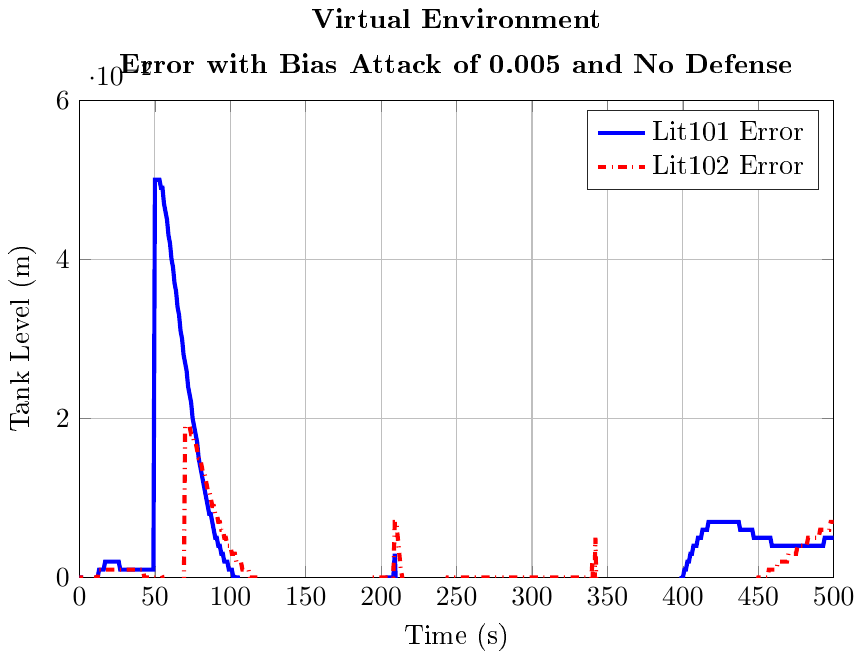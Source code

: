 % This file was created by matlab2tikz.
%
\documentclass[tikz]{standalone}
\usepackage[T1]{fontenc}
\usepackage[utf8]{inputenc}
\usepackage{pgfplots}
\usepackage{grffile}
\pgfplotsset{compat=newest}
\usetikzlibrary{plotmarks}
\usepgfplotslibrary{patchplots}
\usepackage{amsmath}

\begin{document}
\begin{tikzpicture}

\begin{axis}[%
width=0.79\columnwidth,
height=0.5\columnwidth,
at={(0\columnwidth,0\columnwidth)},
scale only axis,
xmin=0,
xmax=500,
xlabel={Time (s)},
xmajorgrids,
ymin=0,
ymax=0.06,
ylabel={Tank Level (m)},
ymajorgrids,
axis background/.style={fill=white},
title style={font=\bfseries,align=center},
title={Virtual Environment\\[1ex]Error with Bias Attack of 0.005 and No Defense},
legend style={legend cell align=left,align=left,draw=white!15!black}
]
\addplot [color=blue,solid,line width=1.5pt]
  table[row sep=crcr]{%
0	0\\
1	0\\
2	-0.01\\
3	-0.011\\
4	-0.009\\
5	-0.007\\
6	-0.005\\
7	-0.004\\
8	-0.003\\
9	-0.002\\
10	-0.001\\
11	-0.0\\
12	0.0\\
13	0.001\\
14	0.001\\
15	0.001\\
16	0.001\\
17	0.002\\
18	0.002\\
19	0.002\\
20	0.002\\
21	0.002\\
22	0.002\\
23	0.002\\
24	0.002\\
25	0.002\\
26	0.002\\
27	0.001\\
28	0.001\\
29	0.001\\
30	0.001\\
31	0.001\\
32	0.001\\
33	0.001\\
34	0.001\\
35	0.001\\
36	0.001\\
37	0.001\\
38	0.001\\
39	0.001\\
40	0.001\\
41	0.001\\
42	0.001\\
43	0.001\\
44	0.001\\
45	0.001\\
46	0.001\\
47	0.001\\
48	0.001\\
49	0.001\\
50	0.05\\
51	0.05\\
52	0.05\\
53	0.05\\
54	0.049\\
55	0.049\\
56	0.047\\
57	0.046\\
58	0.045\\
59	0.043\\
60	0.042\\
61	0.04\\
62	0.039\\
63	0.037\\
64	0.036\\
65	0.034\\
66	0.033\\
67	0.031\\
68	0.03\\
69	0.028\\
70	0.027\\
71	0.026\\
72	0.024\\
73	0.023\\
74	0.022\\
75	0.02\\
76	0.019\\
77	0.018\\
78	0.017\\
79	0.015\\
80	0.014\\
81	0.013\\
82	0.012\\
83	0.011\\
84	0.01\\
85	0.009\\
86	0.008\\
87	0.008\\
88	0.007\\
89	0.006\\
90	0.005\\
91	0.005\\
92	0.004\\
93	0.004\\
94	0.003\\
95	0.003\\
96	0.002\\
97	0.002\\
98	0.002\\
99	0.001\\
100	0.001\\
101	0.001\\
102	0.0\\
103	8.534e-05\\
104	-0.0\\
105	-0.0\\
106	-0.001\\
107	-0.001\\
108	-0.001\\
109	-0.001\\
110	-0.001\\
111	-0.001\\
112	-0.001\\
113	-0.001\\
114	-0.002\\
115	-0.002\\
116	-0.002\\
117	-0.002\\
118	-0.002\\
119	-0.002\\
120	-0.002\\
121	-0.002\\
122	-0.002\\
123	-0.002\\
124	-0.002\\
125	-0.002\\
126	-0.002\\
127	-0.002\\
128	-0.002\\
129	-0.002\\
130	-0.002\\
131	-0.002\\
132	-0.002\\
133	-0.002\\
134	-0.002\\
135	-0.002\\
136	-0.002\\
137	-0.002\\
138	-0.002\\
139	-0.002\\
140	-0.002\\
141	-0.002\\
142	-0.002\\
143	-0.002\\
144	-0.002\\
145	-0.002\\
146	-0.002\\
147	-0.002\\
148	-0.002\\
149	-0.002\\
150	-0.002\\
151	-0.002\\
152	-0.002\\
153	-0.002\\
154	-0.001\\
155	-0.001\\
156	-0.001\\
157	-0.001\\
158	-0.001\\
159	-0.001\\
160	-0.001\\
161	-0.001\\
162	-0.001\\
163	-0.001\\
164	-0.001\\
165	-0.001\\
166	-0.001\\
167	-0.001\\
168	-0.001\\
169	-0.001\\
170	-0.001\\
171	-0.001\\
172	-0.001\\
173	-0.001\\
174	-0.001\\
175	-0.001\\
176	-0.001\\
177	-0.001\\
178	-0.001\\
179	-0.001\\
180	-0.001\\
181	-0.001\\
182	-0.001\\
183	-0.001\\
184	-0.001\\
185	-0.001\\
186	-0.001\\
187	-0.001\\
188	-0.001\\
189	-0.001\\
190	-0.001\\
191	-0.001\\
192	-0.001\\
193	-0.001\\
194	-0.001\\
195	-0.001\\
196	-0.001\\
197	-0.001\\
198	-0.001\\
199	-0.001\\
200	-0.001\\
201	-0.001\\
202	-0.001\\
203	-0.001\\
204	-0.0\\
205	-0.0\\
206	-0.0\\
207	-0.0\\
208	-0.0\\
209	0.003\\
210	-0.002\\
211	-0.01\\
212	-0.017\\
213	-0.023\\
214	-0.028\\
215	-0.032\\
216	-0.036\\
217	-0.039\\
218	-0.042\\
219	-0.044\\
220	-0.046\\
221	-0.048\\
222	-0.05\\
223	-0.051\\
224	-0.052\\
225	-0.053\\
226	-0.053\\
227	-0.054\\
228	-0.054\\
229	-0.055\\
230	-0.055\\
231	-0.055\\
232	-0.055\\
233	-0.056\\
234	-0.056\\
235	-0.056\\
236	-0.056\\
237	-0.056\\
238	-0.056\\
239	-0.056\\
240	-0.056\\
241	-0.056\\
242	-0.055\\
243	-0.055\\
244	-0.055\\
245	-0.055\\
246	-0.055\\
247	-0.055\\
248	-0.055\\
249	-0.055\\
250	-0.055\\
251	-0.054\\
252	-0.054\\
253	-0.054\\
254	-0.054\\
255	-0.054\\
256	-0.054\\
257	-0.054\\
258	-0.054\\
259	-0.054\\
260	-0.053\\
261	-0.053\\
262	-0.053\\
263	-0.053\\
264	-0.053\\
265	-0.053\\
266	-0.053\\
267	-0.053\\
268	-0.053\\
269	-0.053\\
270	-0.052\\
271	-0.052\\
272	-0.052\\
273	-0.052\\
274	-0.052\\
275	-0.052\\
276	-0.052\\
277	-0.052\\
278	-0.052\\
279	-0.052\\
280	-0.052\\
281	-0.052\\
282	-0.052\\
283	-0.052\\
284	-0.052\\
285	-0.051\\
286	-0.051\\
287	-0.051\\
288	-0.051\\
289	-0.051\\
290	-0.051\\
291	-0.051\\
292	-0.051\\
293	-0.051\\
294	-0.051\\
295	-0.051\\
296	-0.051\\
297	-0.051\\
298	-0.051\\
299	-0.051\\
300	-0.051\\
301	-0.051\\
302	-0.051\\
303	-0.051\\
304	-0.051\\
305	-0.051\\
306	-0.051\\
307	-0.051\\
308	-0.051\\
309	-0.051\\
310	-0.051\\
311	-0.051\\
312	-0.051\\
313	-0.051\\
314	-0.051\\
315	-0.051\\
316	-0.051\\
317	-0.051\\
318	-0.051\\
319	-0.051\\
320	-0.051\\
321	-0.051\\
322	-0.051\\
323	-0.051\\
324	-0.05\\
325	-0.05\\
326	-0.05\\
327	-0.05\\
328	-0.05\\
329	-0.05\\
330	-0.05\\
331	-0.05\\
332	-0.05\\
333	-0.05\\
334	-0.05\\
335	-0.05\\
336	-0.05\\
337	-0.051\\
338	-0.05\\
339	-0.051\\
340	-0.048\\
341	-0.056\\
342	-0.045\\
343	-0.055\\
344	-0.056\\
345	-0.056\\
346	-0.055\\
347	-0.055\\
348	-0.053\\
349	-0.052\\
350	-0.101\\
351	-0.102\\
352	-0.099\\
353	-0.103\\
354	-0.111\\
355	-0.097\\
356	-0.093\\
357	-0.092\\
358	-0.091\\
359	-0.09\\
360	-0.089\\
361	-0.088\\
362	-0.086\\
363	-0.085\\
364	-0.084\\
365	-0.082\\
366	-0.081\\
367	-0.08\\
368	-0.078\\
369	-0.077\\
370	-0.075\\
371	-0.074\\
372	-0.073\\
373	-0.072\\
374	-0.07\\
375	-0.072\\
376	-0.065\\
377	-0.057\\
378	-0.049\\
379	-0.042\\
380	-0.036\\
381	-0.031\\
382	-0.027\\
383	-0.023\\
384	-0.02\\
385	-0.017\\
386	-0.014\\
387	-0.012\\
388	-0.011\\
389	-0.009\\
390	-0.008\\
391	-0.006\\
392	-0.005\\
393	-0.004\\
394	-0.003\\
395	-0.002\\
396	-0.002\\
397	-0.001\\
398	-0.001\\
399	-3.848e-05\\
400	0.0\\
401	0.001\\
402	0.001\\
403	0.002\\
404	0.002\\
405	0.003\\
406	0.003\\
407	0.004\\
408	0.004\\
409	0.004\\
410	0.005\\
411	0.005\\
412	0.005\\
413	0.006\\
414	0.006\\
415	0.006\\
416	0.006\\
417	0.007\\
418	0.007\\
419	0.007\\
420	0.007\\
421	0.007\\
422	0.007\\
423	0.007\\
424	0.007\\
425	0.007\\
426	0.007\\
427	0.007\\
428	0.007\\
429	0.007\\
430	0.007\\
431	0.007\\
432	0.007\\
433	0.007\\
434	0.007\\
435	0.007\\
436	0.007\\
437	0.007\\
438	0.006\\
439	0.006\\
440	0.006\\
441	0.006\\
442	0.006\\
443	0.006\\
444	0.006\\
445	0.006\\
446	0.006\\
447	0.005\\
448	0.005\\
449	0.005\\
450	0.005\\
451	0.005\\
452	0.005\\
453	0.005\\
454	0.005\\
455	0.005\\
456	0.005\\
457	0.005\\
458	0.005\\
459	0.004\\
460	0.004\\
461	0.004\\
462	0.004\\
463	0.004\\
464	0.004\\
465	0.004\\
466	0.004\\
467	0.004\\
468	0.004\\
469	0.004\\
470	0.004\\
471	0.004\\
472	0.004\\
473	0.004\\
474	0.004\\
475	0.004\\
476	0.004\\
477	0.004\\
478	0.004\\
479	0.004\\
480	0.004\\
481	0.004\\
482	0.004\\
483	0.004\\
484	0.004\\
485	0.004\\
486	0.004\\
487	0.004\\
488	0.004\\
489	0.004\\
490	0.004\\
491	0.004\\
492	0.004\\
493	0.004\\
494	0.005\\
495	0.005\\
496	0.005\\
497	0.005\\
498	0.005\\
499	0.005\\
500	0.005\\
};
\addlegendentry{Lit101 Error};

\addplot [color=red,dashdotted,line width=1.5pt]
  table[row sep=crcr]{%
0	0\\
1	0\\
2	-0.008\\
3	-0.009\\
4	-0.007\\
5	-0.006\\
6	-0.004\\
7	-0.003\\
8	-0.002\\
9	-0.001\\
10	-0.001\\
11	-0.0\\
12	0.0\\
13	0.001\\
14	0.001\\
15	0.001\\
16	0.001\\
17	0.001\\
18	0.001\\
19	0.001\\
20	0.001\\
21	0.001\\
22	0.001\\
23	0.001\\
24	0.001\\
25	0.001\\
26	0.001\\
27	0.001\\
28	0.001\\
29	0.001\\
30	0.001\\
31	0.001\\
32	0.001\\
33	0.001\\
34	0.001\\
35	0.001\\
36	0.001\\
37	0.001\\
38	0.001\\
39	0.001\\
40	0.001\\
41	0.001\\
42	0.001\\
43	0.0\\
44	0.0\\
45	0.0\\
46	0.0\\
47	0.0\\
48	0.0\\
49	0.0\\
50	0.0\\
51	0.0\\
52	0.0\\
53	0.0\\
54	-7.276e-05\\
55	-0.0\\
56	-0.001\\
57	-0.001\\
58	-0.002\\
59	-0.002\\
60	-0.003\\
61	-0.003\\
62	-0.003\\
63	-0.004\\
64	-0.004\\
65	-0.004\\
66	-0.005\\
67	-0.005\\
68	-0.005\\
69	-0.006\\
70	0.019\\
71	0.019\\
72	0.019\\
73	0.019\\
74	0.018\\
75	0.018\\
76	0.017\\
77	0.017\\
78	0.016\\
79	0.015\\
80	0.015\\
81	0.014\\
82	0.013\\
83	0.013\\
84	0.012\\
85	0.011\\
86	0.011\\
87	0.01\\
88	0.009\\
89	0.009\\
90	0.008\\
91	0.008\\
92	0.007\\
93	0.007\\
94	0.006\\
95	0.006\\
96	0.005\\
97	0.005\\
98	0.004\\
99	0.004\\
100	0.004\\
101	0.003\\
102	0.003\\
103	0.003\\
104	0.002\\
105	0.002\\
106	0.002\\
107	0.002\\
108	0.001\\
109	0.001\\
110	0.001\\
111	0.001\\
112	0.001\\
113	0.0\\
114	0.0\\
115	0.0\\
116	1.078e-05\\
117	-0.0\\
118	-0.0\\
119	-0.0\\
120	-0.0\\
121	-0.0\\
122	-0.001\\
123	-0.001\\
124	-0.001\\
125	-0.001\\
126	-0.001\\
127	-0.001\\
128	-0.001\\
129	-0.001\\
130	-0.001\\
131	-0.001\\
132	-0.001\\
133	-0.001\\
134	-0.001\\
135	-0.001\\
136	-0.001\\
137	-0.001\\
138	-0.001\\
139	-0.001\\
140	-0.001\\
141	-0.001\\
142	-0.001\\
143	-0.001\\
144	-0.001\\
145	-0.001\\
146	-0.001\\
147	-0.001\\
148	-0.001\\
149	-0.001\\
150	-0.001\\
151	-0.001\\
152	-0.001\\
153	-0.001\\
154	-0.001\\
155	-0.001\\
156	-0.001\\
157	-0.001\\
158	-0.001\\
159	-0.001\\
160	-0.001\\
161	-0.001\\
162	-0.001\\
163	-0.001\\
164	-0.001\\
165	-0.001\\
166	-0.001\\
167	-0.001\\
168	-0.001\\
169	-0.001\\
170	-0.001\\
171	-0.001\\
172	-0.001\\
173	-0.001\\
174	-0.001\\
175	-0.001\\
176	-0.001\\
177	-0.001\\
178	-0.001\\
179	-0.001\\
180	-0.001\\
181	-0.001\\
182	-0.001\\
183	-0.001\\
184	-0.001\\
185	-0.001\\
186	-0.001\\
187	-0.001\\
188	-0.001\\
189	-0.001\\
190	-0.001\\
191	-0.001\\
192	-0.0\\
193	-0.0\\
194	-0.0\\
195	-0.0\\
196	-0.0\\
197	-0.0\\
198	-0.0\\
199	-0.0\\
200	-0.0\\
201	-0.0\\
202	-0.0\\
203	-0.0\\
204	-0.0\\
205	-0.0\\
206	-0.0\\
207	-0.0\\
208	-0.0\\
209	0.007\\
210	0.007\\
211	0.005\\
212	0.003\\
213	0.001\\
214	-0.0\\
215	-0.001\\
216	-0.002\\
217	-0.003\\
218	-0.003\\
219	-0.003\\
220	-0.003\\
221	-0.003\\
222	-0.003\\
223	-0.003\\
224	-0.003\\
225	-0.003\\
226	-0.003\\
227	-0.003\\
228	-0.002\\
229	-0.002\\
230	-0.002\\
231	-0.002\\
232	-0.002\\
233	-0.002\\
234	-0.001\\
235	-0.001\\
236	-0.001\\
237	-0.001\\
238	-0.001\\
239	-0.001\\
240	-0.001\\
241	-0.001\\
242	-0.001\\
243	-0.001\\
244	-0.0\\
245	-0.0\\
246	-0.0\\
247	-0.0\\
248	-0.0\\
249	-0.0\\
250	-0.0\\
251	-0.0\\
252	-0.0\\
253	-0.0\\
254	-0.0\\
255	-0.0\\
256	-0.0\\
257	-0.0\\
258	-0.0\\
259	-0.0\\
260	-0.0\\
261	-0.0\\
262	-0.0\\
263	-0.0\\
264	-0.0\\
265	-0.0\\
266	-0.0\\
267	-0.0\\
268	-0.0\\
269	-0.0\\
270	-0.0\\
271	-0.0\\
272	-0.0\\
273	-0.0\\
274	-0.0\\
275	-0.0\\
276	-0.0\\
277	-0.0\\
278	-0.001\\
279	-0.0\\
280	-0.0\\
281	-0.0\\
282	-0.0\\
283	-0.0\\
284	-0.0\\
285	-0.0\\
286	-0.0\\
287	-0.0\\
288	-0.0\\
289	-0.0\\
290	-0.0\\
291	-0.0\\
292	-0.0\\
293	-0.0\\
294	-0.0\\
295	-0.0\\
296	-0.0\\
297	-0.0\\
298	-0.0\\
299	-0.0\\
300	-0.0\\
301	-0.0\\
302	-0.0\\
303	-0.0\\
304	-0.0\\
305	-0.0\\
306	-0.0\\
307	-0.0\\
308	-0.0\\
309	-0.0\\
310	-0.0\\
311	-0.0\\
312	-0.0\\
313	-0.0\\
314	-0.0\\
315	-0.0\\
316	-0.0\\
317	-0.0\\
318	-0.0\\
319	-0.0\\
320	-0.0\\
321	-0.0\\
322	-0.0\\
323	-0.0\\
324	-0.0\\
325	-0.0\\
326	-0.0\\
327	-0.0\\
328	-0.0\\
329	-0.0\\
330	-0.0\\
331	-0.0\\
332	-0.0\\
333	-0.0\\
334	-0.0\\
335	-0.0\\
336	-0.0\\
337	-0.0\\
338	0.0\\
339	-0.001\\
340	0.002\\
341	-0.005\\
342	0.005\\
343	-0.004\\
344	-0.005\\
345	-0.004\\
346	-0.003\\
347	-0.004\\
348	-0.002\\
349	-0.001\\
350	-0.026\\
351	-0.026\\
352	-0.024\\
353	-0.027\\
354	-0.019\\
355	-0.01\\
356	-0.01\\
357	-0.011\\
358	-0.012\\
359	-0.013\\
360	-0.014\\
361	-0.015\\
362	-0.016\\
363	-0.017\\
364	-0.018\\
365	-0.018\\
366	-0.018\\
367	-0.019\\
368	-0.019\\
369	-0.019\\
370	-0.02\\
371	-0.02\\
372	-0.02\\
373	-0.02\\
374	-0.02\\
375	-0.027\\
376	-0.026\\
377	-0.025\\
378	-0.023\\
379	-0.021\\
380	-0.02\\
381	-0.019\\
382	-0.018\\
383	-0.018\\
384	-0.018\\
385	-0.018\\
386	-0.018\\
387	-0.018\\
388	-0.019\\
389	-0.019\\
390	-0.019\\
391	-0.019\\
392	-0.02\\
393	-0.02\\
394	-0.02\\
395	-0.02\\
396	-0.021\\
397	-0.021\\
398	-0.021\\
399	-0.021\\
400	-0.021\\
401	-0.021\\
402	-0.021\\
403	-0.021\\
404	-0.021\\
405	-0.021\\
406	-0.02\\
407	-0.019\\
408	-0.019\\
409	-0.018\\
410	-0.018\\
411	-0.017\\
412	-0.016\\
413	-0.015\\
414	-0.015\\
415	-0.014\\
416	-0.013\\
417	-0.013\\
418	-0.012\\
419	-0.011\\
420	-0.011\\
421	-0.01\\
422	-0.009\\
423	-0.009\\
424	-0.008\\
425	-0.008\\
426	-0.007\\
427	-0.007\\
428	-0.006\\
429	-0.006\\
430	-0.005\\
431	-0.005\\
432	-0.005\\
433	-0.004\\
434	-0.004\\
435	-0.004\\
436	-0.003\\
437	-0.003\\
438	-0.003\\
439	-0.003\\
440	-0.002\\
441	-0.002\\
442	-0.002\\
443	-0.002\\
444	-0.001\\
445	-0.001\\
446	-0.001\\
447	-0.001\\
448	-0.001\\
449	-0.001\\
450	-0.0\\
451	-0.0\\
452	-0.0\\
453	-2.052e-05\\
454	0.0\\
455	0.0\\
456	0.0\\
457	0.001\\
458	0.001\\
459	0.001\\
460	0.001\\
461	0.001\\
462	0.001\\
463	0.002\\
464	0.002\\
465	0.002\\
466	0.002\\
467	0.002\\
468	0.002\\
469	0.002\\
470	0.003\\
471	0.003\\
472	0.003\\
473	0.003\\
474	0.003\\
475	0.003\\
476	0.004\\
477	0.004\\
478	0.004\\
479	0.004\\
480	0.004\\
481	0.004\\
482	0.004\\
483	0.005\\
484	0.005\\
485	0.005\\
486	0.005\\
487	0.005\\
488	0.005\\
489	0.005\\
490	0.005\\
491	0.006\\
492	0.006\\
493	0.006\\
494	0.006\\
495	0.006\\
496	0.006\\
497	0.006\\
498	0.007\\
499	0.007\\
500	0.007\\
};
\addlegendentry{Lit102 Error};

\end{axis}
\end{tikzpicture}%
\end{document}